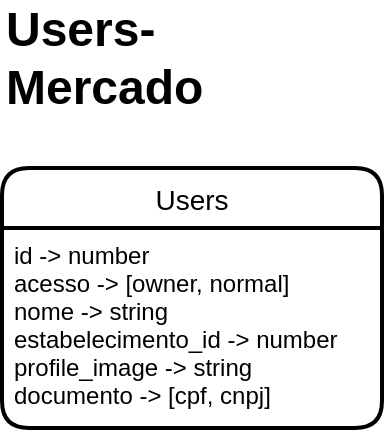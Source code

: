 <mxfile version="20.8.23" type="github">
  <diagram name="Page-1" id="efa7a0a1-bf9b-a30e-e6df-94a7791c09e9">
    <mxGraphModel dx="419" dy="459" grid="1" gridSize="10" guides="1" tooltips="1" connect="1" arrows="1" fold="1" page="1" pageScale="1" pageWidth="826" pageHeight="1169" background="none" math="0" shadow="0">
      <root>
        <mxCell id="0" />
        <mxCell id="1" parent="0" />
        <mxCell id="oUz0iYqYt7ZArJXqbQJP-115" value="Users-Mercado" style="text;html=1;strokeColor=none;fillColor=none;align=left;verticalAlign=middle;whiteSpace=wrap;rounded=0;fontSize=24;fontStyle=1" vertex="1" parent="1">
          <mxGeometry x="50" y="50" width="150" height="30" as="geometry" />
        </mxCell>
        <mxCell id="oUz0iYqYt7ZArJXqbQJP-116" value="Users" style="swimlane;childLayout=stackLayout;horizontal=1;startSize=30;horizontalStack=0;rounded=1;fontSize=14;fontStyle=0;strokeWidth=2;resizeParent=0;resizeLast=1;shadow=0;dashed=0;align=center;" vertex="1" parent="1">
          <mxGeometry x="50" y="120" width="190" height="130" as="geometry" />
        </mxCell>
        <mxCell id="oUz0iYqYt7ZArJXqbQJP-117" value="id -&gt; number&#xa;acesso -&gt; [owner, normal]&#xa;nome -&gt; string&#xa;estabelecimento_id -&gt; number&#xa;profile_image -&gt; string&#xa;documento -&gt; [cpf, cnpj]" style="align=left;strokeColor=none;fillColor=none;spacingLeft=4;fontSize=12;verticalAlign=top;resizable=0;rotatable=0;part=1;" vertex="1" parent="oUz0iYqYt7ZArJXqbQJP-116">
          <mxGeometry y="30" width="190" height="100" as="geometry" />
        </mxCell>
      </root>
    </mxGraphModel>
  </diagram>
</mxfile>
